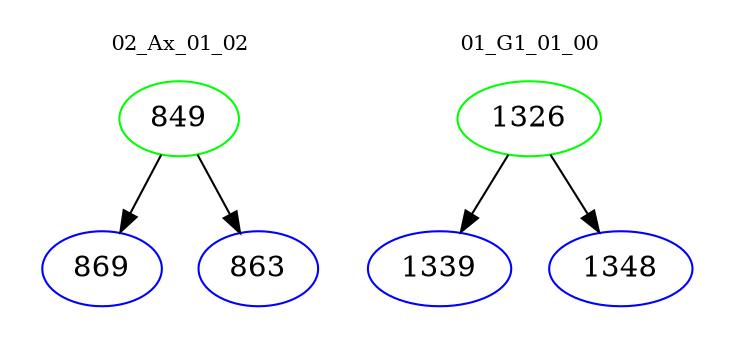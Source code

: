 digraph{
subgraph cluster_0 {
color = white
label = "02_Ax_01_02";
fontsize=10;
T0_849 [label="849", color="green"]
T0_849 -> T0_869 [color="black"]
T0_869 [label="869", color="blue"]
T0_849 -> T0_863 [color="black"]
T0_863 [label="863", color="blue"]
}
subgraph cluster_1 {
color = white
label = "01_G1_01_00";
fontsize=10;
T1_1326 [label="1326", color="green"]
T1_1326 -> T1_1339 [color="black"]
T1_1339 [label="1339", color="blue"]
T1_1326 -> T1_1348 [color="black"]
T1_1348 [label="1348", color="blue"]
}
}

